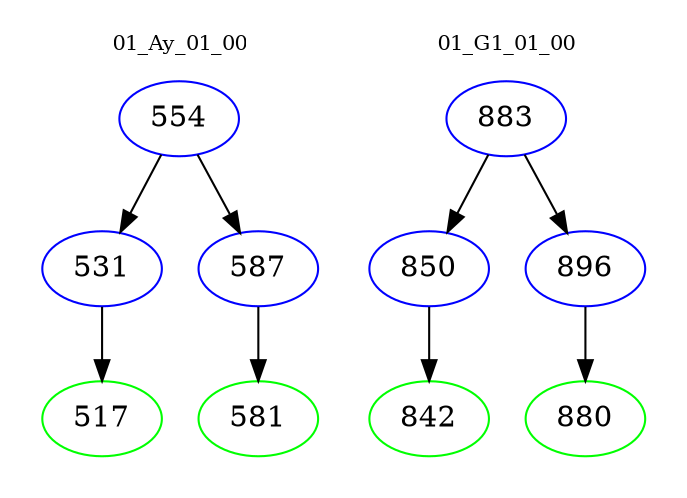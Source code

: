 digraph{
subgraph cluster_0 {
color = white
label = "01_Ay_01_00";
fontsize=10;
T0_554 [label="554", color="blue"]
T0_554 -> T0_531 [color="black"]
T0_531 [label="531", color="blue"]
T0_531 -> T0_517 [color="black"]
T0_517 [label="517", color="green"]
T0_554 -> T0_587 [color="black"]
T0_587 [label="587", color="blue"]
T0_587 -> T0_581 [color="black"]
T0_581 [label="581", color="green"]
}
subgraph cluster_1 {
color = white
label = "01_G1_01_00";
fontsize=10;
T1_883 [label="883", color="blue"]
T1_883 -> T1_850 [color="black"]
T1_850 [label="850", color="blue"]
T1_850 -> T1_842 [color="black"]
T1_842 [label="842", color="green"]
T1_883 -> T1_896 [color="black"]
T1_896 [label="896", color="blue"]
T1_896 -> T1_880 [color="black"]
T1_880 [label="880", color="green"]
}
}
